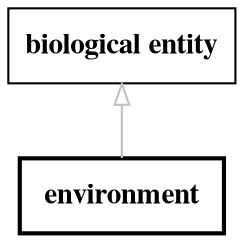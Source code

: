 // biolink model
digraph {
	graph [fontsize=32 penwidth=5]
	node [color=black fontname="times bold" shape=rectangle]
	edge [color=gray fontcolor=darkgray]
	environment [label=" environment " style=bold]
	"biological entity" -> environment [label="" arrowtail=onormal dir=back]
}
